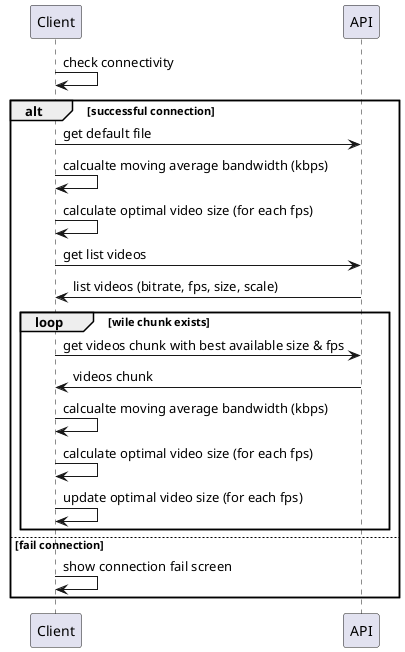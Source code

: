 @startuml

participant  Client as C
participant  API as A

C -> C: check connectivity

alt successful connection
C -> A: get default file
C -> C: calcualte moving average bandwidth (kbps)
C -> C:  calculate optimal video size (for each fps)
C -> A: get list videos
A -> C: list videos (bitrate, fps, size, scale)
loop wile chunk exists
C -> A: get videos chunk with best available size & fps
A -> C: videos chunk
C -> C: calcualte moving average bandwidth (kbps)
C -> C: calculate optimal video size (for each fps)
C -> C: update optimal video size (for each fps)
end
else fail connection
C -> C: show connection fail screen
end

@enduml